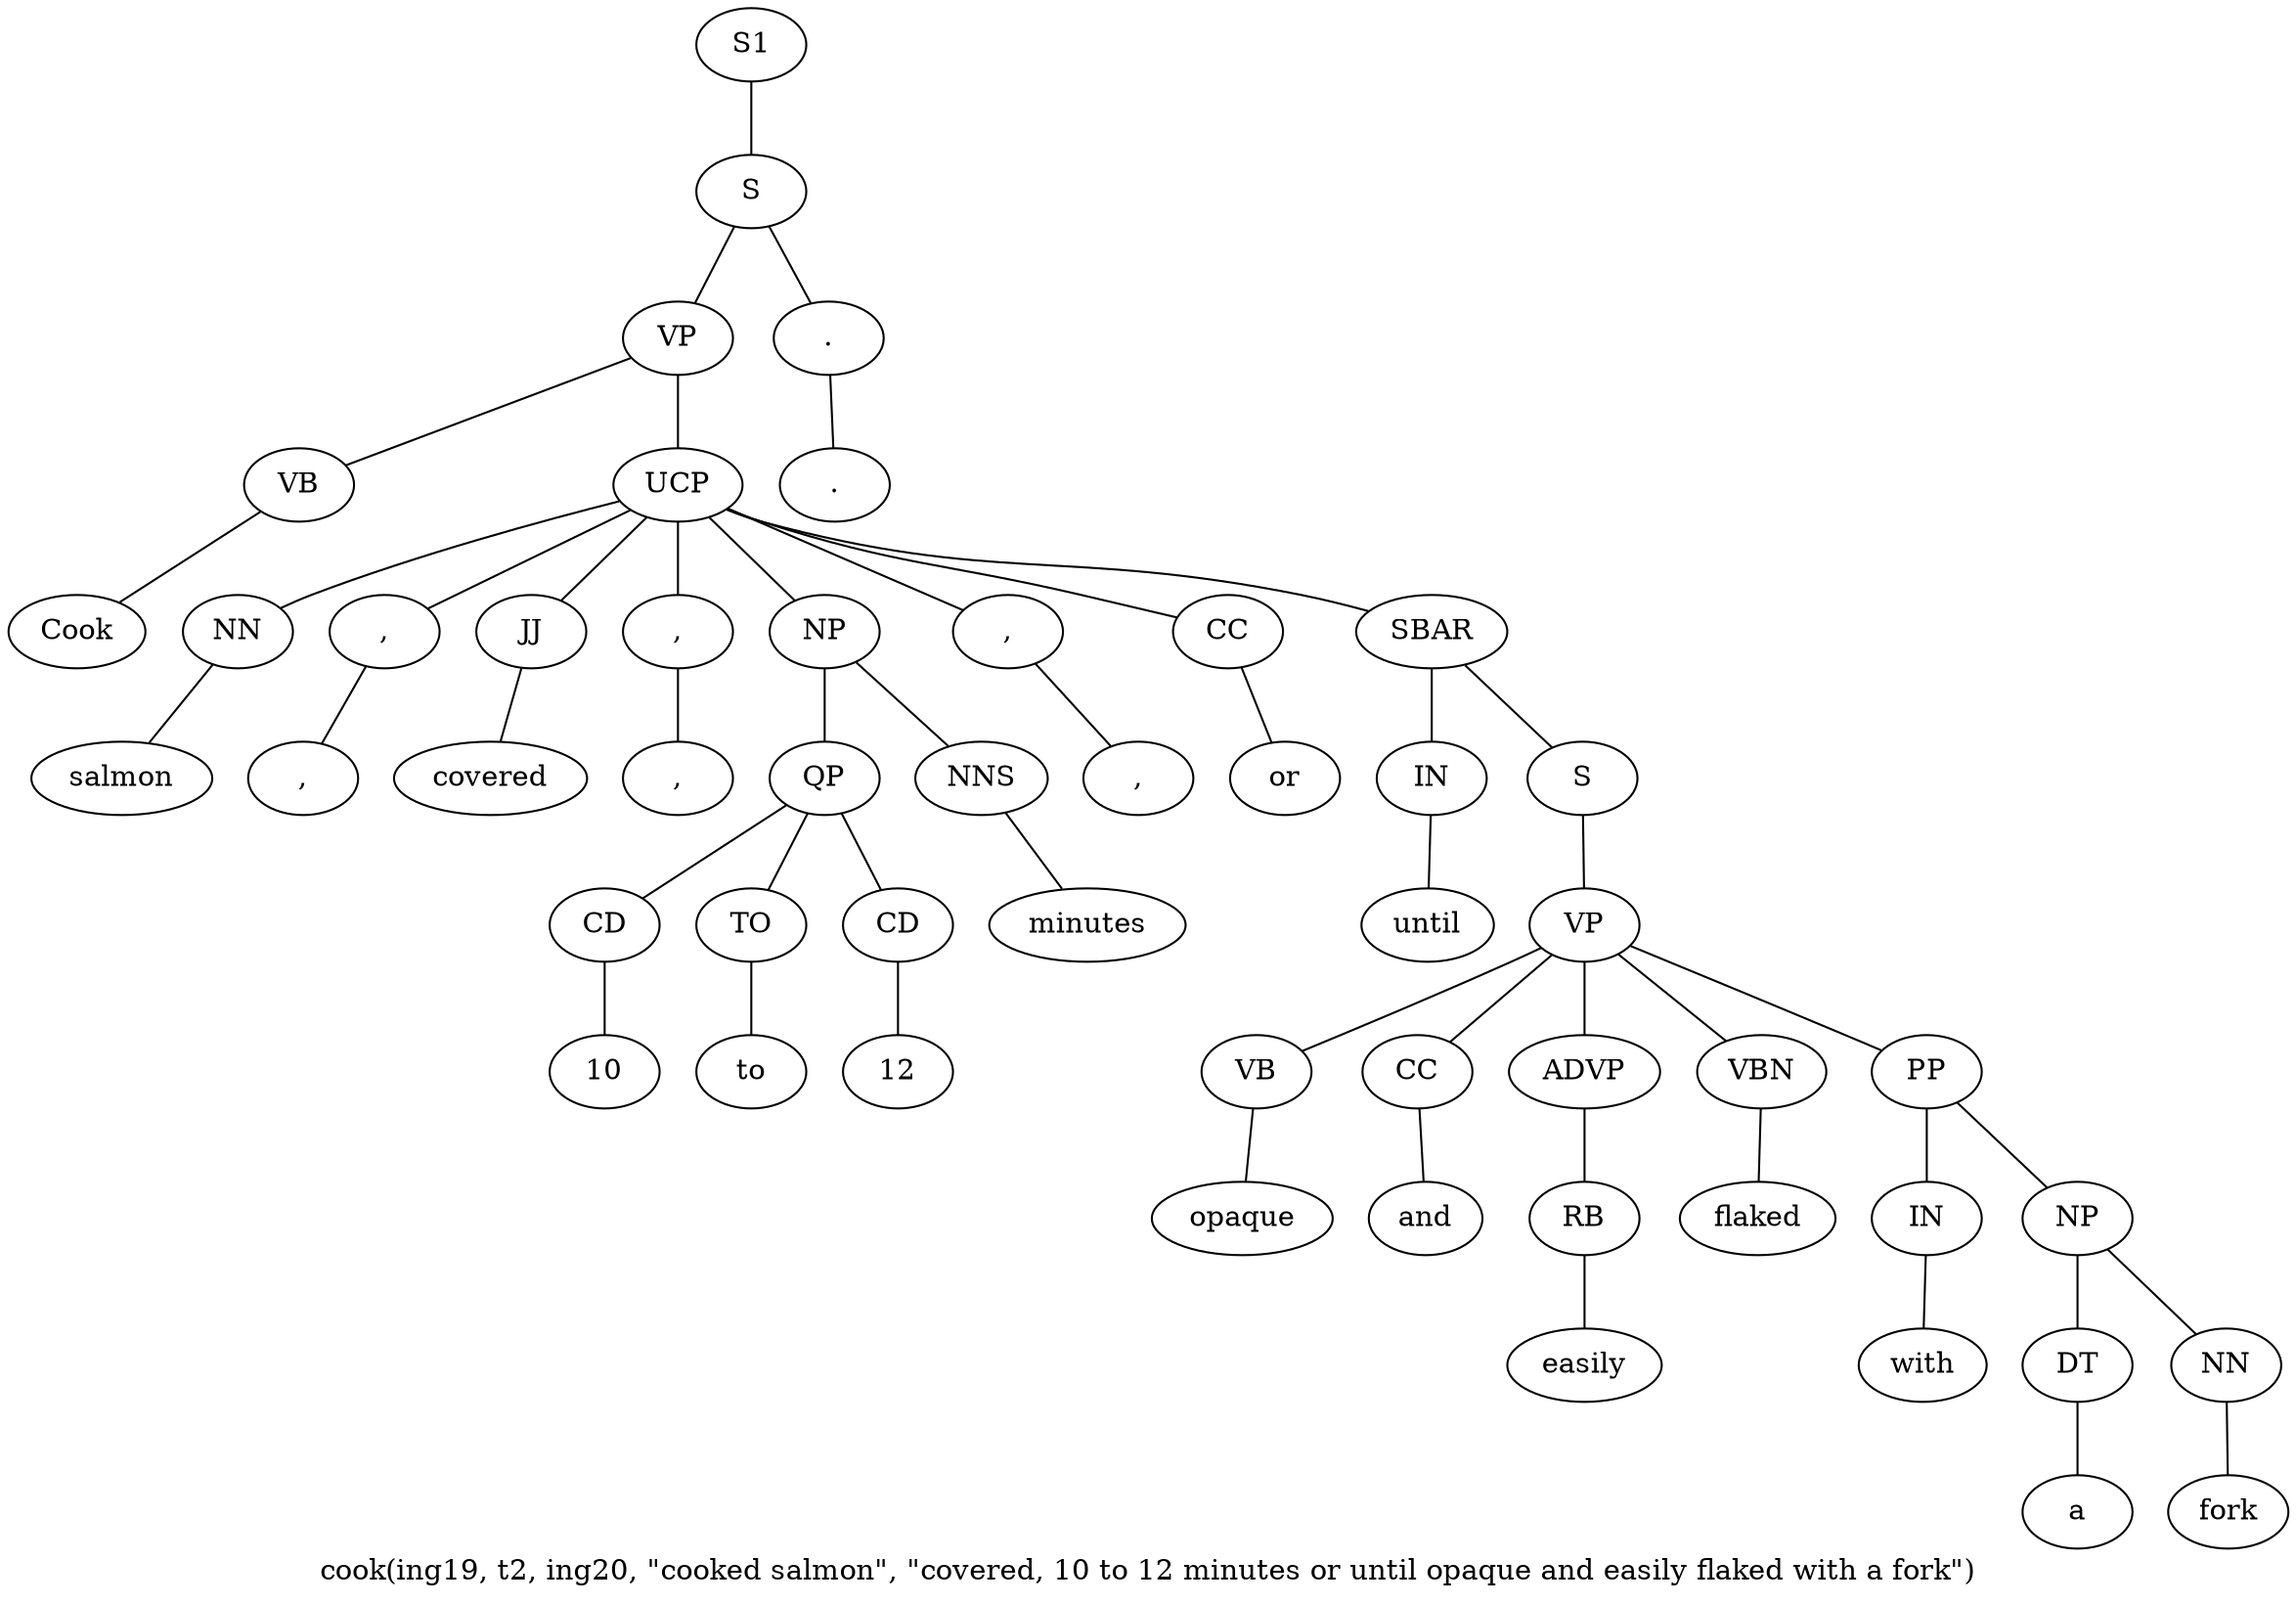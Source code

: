 graph SyntaxGraph {
	label = "cook(ing19, t2, ing20, \"cooked salmon\", \"covered, 10 to 12 minutes or until opaque and easily flaked with a fork\")";
	Node0 [label="S1"];
	Node1 [label="S"];
	Node2 [label="VP"];
	Node3 [label="VB"];
	Node4 [label="Cook"];
	Node5 [label="UCP"];
	Node6 [label="NN"];
	Node7 [label="salmon"];
	Node8 [label=","];
	Node9 [label=","];
	Node10 [label="JJ"];
	Node11 [label="covered"];
	Node12 [label=","];
	Node13 [label=","];
	Node14 [label="NP"];
	Node15 [label="QP"];
	Node16 [label="CD"];
	Node17 [label="10"];
	Node18 [label="TO"];
	Node19 [label="to"];
	Node20 [label="CD"];
	Node21 [label="12"];
	Node22 [label="NNS"];
	Node23 [label="minutes"];
	Node24 [label=","];
	Node25 [label=","];
	Node26 [label="CC"];
	Node27 [label="or"];
	Node28 [label="SBAR"];
	Node29 [label="IN"];
	Node30 [label="until"];
	Node31 [label="S"];
	Node32 [label="VP"];
	Node33 [label="VB"];
	Node34 [label="opaque"];
	Node35 [label="CC"];
	Node36 [label="and"];
	Node37 [label="ADVP"];
	Node38 [label="RB"];
	Node39 [label="easily"];
	Node40 [label="VBN"];
	Node41 [label="flaked"];
	Node42 [label="PP"];
	Node43 [label="IN"];
	Node44 [label="with"];
	Node45 [label="NP"];
	Node46 [label="DT"];
	Node47 [label="a"];
	Node48 [label="NN"];
	Node49 [label="fork"];
	Node50 [label="."];
	Node51 [label="."];

	Node0 -- Node1;
	Node1 -- Node2;
	Node1 -- Node50;
	Node2 -- Node3;
	Node2 -- Node5;
	Node3 -- Node4;
	Node5 -- Node6;
	Node5 -- Node8;
	Node5 -- Node10;
	Node5 -- Node12;
	Node5 -- Node14;
	Node5 -- Node24;
	Node5 -- Node26;
	Node5 -- Node28;
	Node6 -- Node7;
	Node8 -- Node9;
	Node10 -- Node11;
	Node12 -- Node13;
	Node14 -- Node15;
	Node14 -- Node22;
	Node15 -- Node16;
	Node15 -- Node18;
	Node15 -- Node20;
	Node16 -- Node17;
	Node18 -- Node19;
	Node20 -- Node21;
	Node22 -- Node23;
	Node24 -- Node25;
	Node26 -- Node27;
	Node28 -- Node29;
	Node28 -- Node31;
	Node29 -- Node30;
	Node31 -- Node32;
	Node32 -- Node33;
	Node32 -- Node35;
	Node32 -- Node37;
	Node32 -- Node40;
	Node32 -- Node42;
	Node33 -- Node34;
	Node35 -- Node36;
	Node37 -- Node38;
	Node38 -- Node39;
	Node40 -- Node41;
	Node42 -- Node43;
	Node42 -- Node45;
	Node43 -- Node44;
	Node45 -- Node46;
	Node45 -- Node48;
	Node46 -- Node47;
	Node48 -- Node49;
	Node50 -- Node51;
}